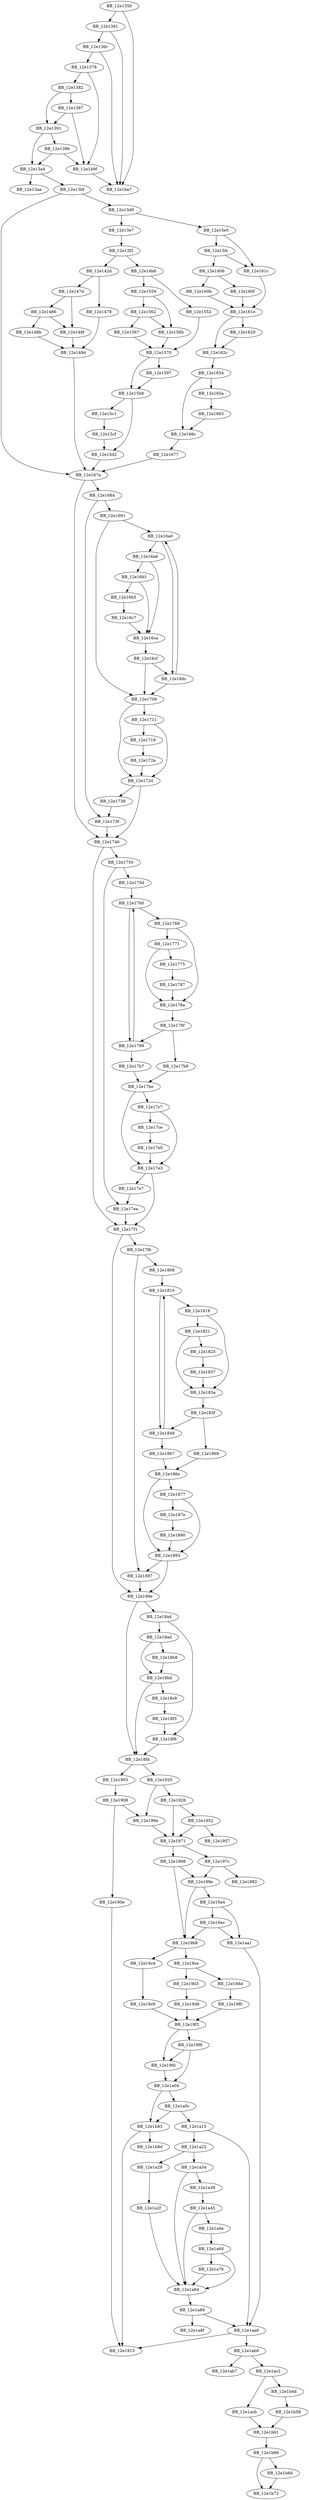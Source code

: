 DiGraph sub_12E1350{
BB_12e1350->BB_12e1361
BB_12e1350->BB_12e1ba7
BB_12e1361->BB_12e136c
BB_12e1361->BB_12e1ba7
BB_12e136c->BB_12e1378
BB_12e136c->BB_12e1ba7
BB_12e1378->BB_12e1382
BB_12e1378->BB_12e1b9f
BB_12e1382->BB_12e1387
BB_12e1382->BB_12e1391
BB_12e1387->BB_12e1391
BB_12e1387->BB_12e1b9f
BB_12e1391->BB_12e139b
BB_12e1391->BB_12e13a4
BB_12e139b->BB_12e13a4
BB_12e139b->BB_12e1b9f
BB_12e13a4->BB_12e13aa
BB_12e13a4->BB_12e13bf
BB_12e13bf->BB_12e13d9
BB_12e13bf->BB_12e167a
BB_12e13d9->BB_12e13e7
BB_12e13d9->BB_12e15e5
BB_12e13e7->BB_12e13f2
BB_12e13f2->BB_12e142d
BB_12e13f2->BB_12e14b6
BB_12e142d->BB_12e1478
BB_12e142d->BB_12e147d
BB_12e1478->BB_12e1494
BB_12e147d->BB_12e1486
BB_12e147d->BB_12e148f
BB_12e1486->BB_12e148b
BB_12e1486->BB_12e148f
BB_12e148b->BB_12e1494
BB_12e148f->BB_12e1494
BB_12e1494->BB_12e167a
BB_12e14b6->BB_12e1552
BB_12e14b6->BB_12e1559
BB_12e1552->BB_12e1570
BB_12e1559->BB_12e1562
BB_12e1559->BB_12e156b
BB_12e1562->BB_12e1567
BB_12e1562->BB_12e156b
BB_12e1567->BB_12e1570
BB_12e156b->BB_12e1570
BB_12e1570->BB_12e1597
BB_12e1570->BB_12e15b8
BB_12e1597->BB_12e15b8
BB_12e15b8->BB_12e15c1
BB_12e15b8->BB_12e15d2
BB_12e15c1->BB_12e15cf
BB_12e15cf->BB_12e15d2
BB_12e15d2->BB_12e167a
BB_12e15e5->BB_12e15fc
BB_12e15e5->BB_12e161c
BB_12e15fc->BB_12e1606
BB_12e15fc->BB_12e161c
BB_12e1606->BB_12e160b
BB_12e1606->BB_12e160f
BB_12e160b->BB_12e161e
BB_12e160f->BB_12e161e
BB_12e161c->BB_12e161e
BB_12e161e->BB_12e1629
BB_12e161e->BB_12e162c
BB_12e1629->BB_12e162c
BB_12e162c->BB_12e1654
BB_12e1654->BB_12e165a
BB_12e1654->BB_12e166c
BB_12e165a->BB_12e1663
BB_12e1663->BB_12e166c
BB_12e166c->BB_12e1677
BB_12e1677->BB_12e167a
BB_12e167a->BB_12e1684
BB_12e167a->BB_12e1746
BB_12e1684->BB_12e1691
BB_12e1684->BB_12e173f
BB_12e1691->BB_12e16a0
BB_12e1691->BB_12e1708
BB_12e16a0->BB_12e16a8
BB_12e16a0->BB_12e16dc
BB_12e16a8->BB_12e16b1
BB_12e16a8->BB_12e16ca
BB_12e16b1->BB_12e16b5
BB_12e16b1->BB_12e16ca
BB_12e16b5->BB_12e16c7
BB_12e16c7->BB_12e16ca
BB_12e16ca->BB_12e16cf
BB_12e16cf->BB_12e16dc
BB_12e16cf->BB_12e1708
BB_12e16dc->BB_12e16a0
BB_12e16dc->BB_12e1708
BB_12e1708->BB_12e1711
BB_12e1708->BB_12e172d
BB_12e1711->BB_12e1718
BB_12e1711->BB_12e172d
BB_12e1718->BB_12e172a
BB_12e172a->BB_12e172d
BB_12e172d->BB_12e1738
BB_12e172d->BB_12e1746
BB_12e1738->BB_12e173f
BB_12e173f->BB_12e1746
BB_12e1746->BB_12e1750
BB_12e1746->BB_12e17f1
BB_12e1750->BB_12e175d
BB_12e1750->BB_12e17ea
BB_12e175d->BB_12e1760
BB_12e1760->BB_12e1768
BB_12e1760->BB_12e1799
BB_12e1768->BB_12e1771
BB_12e1768->BB_12e178a
BB_12e1771->BB_12e1775
BB_12e1771->BB_12e178a
BB_12e1775->BB_12e1787
BB_12e1787->BB_12e178a
BB_12e178a->BB_12e178f
BB_12e178f->BB_12e1799
BB_12e178f->BB_12e17b9
BB_12e1799->BB_12e1760
BB_12e1799->BB_12e17b7
BB_12e17b7->BB_12e17be
BB_12e17b9->BB_12e17be
BB_12e17be->BB_12e17c7
BB_12e17be->BB_12e17e3
BB_12e17c7->BB_12e17ce
BB_12e17c7->BB_12e17e3
BB_12e17ce->BB_12e17e0
BB_12e17e0->BB_12e17e3
BB_12e17e3->BB_12e17e7
BB_12e17e3->BB_12e17f1
BB_12e17e7->BB_12e17ea
BB_12e17ea->BB_12e17f1
BB_12e17f1->BB_12e17fb
BB_12e17f1->BB_12e189e
BB_12e17fb->BB_12e1808
BB_12e17fb->BB_12e1897
BB_12e1808->BB_12e1810
BB_12e1810->BB_12e1818
BB_12e1810->BB_12e1849
BB_12e1818->BB_12e1821
BB_12e1818->BB_12e183a
BB_12e1821->BB_12e1825
BB_12e1821->BB_12e183a
BB_12e1825->BB_12e1837
BB_12e1837->BB_12e183a
BB_12e183a->BB_12e183f
BB_12e183f->BB_12e1849
BB_12e183f->BB_12e1869
BB_12e1849->BB_12e1810
BB_12e1849->BB_12e1867
BB_12e1867->BB_12e186e
BB_12e1869->BB_12e186e
BB_12e186e->BB_12e1877
BB_12e186e->BB_12e1893
BB_12e1877->BB_12e187e
BB_12e1877->BB_12e1893
BB_12e187e->BB_12e1890
BB_12e1890->BB_12e1893
BB_12e1893->BB_12e1897
BB_12e1893->BB_12e189e
BB_12e1897->BB_12e189e
BB_12e189e->BB_12e18a4
BB_12e189e->BB_12e18fd
BB_12e18a4->BB_12e18ad
BB_12e18a4->BB_12e18f6
BB_12e18ad->BB_12e18b8
BB_12e18ad->BB_12e18bd
BB_12e18b8->BB_12e18bd
BB_12e18bd->BB_12e18c8
BB_12e18bd->BB_12e18fd
BB_12e18c8->BB_12e18f3
BB_12e18f3->BB_12e18f6
BB_12e18f6->BB_12e18fd
BB_12e18fd->BB_12e1903
BB_12e18fd->BB_12e1920
BB_12e1903->BB_12e1908
BB_12e1908->BB_12e190e
BB_12e1908->BB_12e196e
BB_12e190e->BB_12e1915
BB_12e1920->BB_12e1926
BB_12e1920->BB_12e196e
BB_12e1926->BB_12e1952
BB_12e1926->BB_12e1971
BB_12e1952->BB_12e1957
BB_12e1952->BB_12e1971
BB_12e196e->BB_12e1971
BB_12e1971->BB_12e197c
BB_12e1971->BB_12e1998
BB_12e197c->BB_12e1982
BB_12e197c->BB_12e199e
BB_12e1998->BB_12e199e
BB_12e1998->BB_12e19b8
BB_12e199e->BB_12e19a4
BB_12e199e->BB_12e19b8
BB_12e19a4->BB_12e19ac
BB_12e19a4->BB_12e1aa1
BB_12e19ac->BB_12e19b8
BB_12e19ac->BB_12e1aa1
BB_12e19b8->BB_12e19c4
BB_12e19b8->BB_12e19ce
BB_12e19c4->BB_12e19c9
BB_12e19c9->BB_12e19f3
BB_12e19ce->BB_12e19d3
BB_12e19ce->BB_12e19dd
BB_12e19d3->BB_12e19d8
BB_12e19d8->BB_12e19f3
BB_12e19dd->BB_12e19f0
BB_12e19f0->BB_12e19f3
BB_12e19f3->BB_12e19f8
BB_12e19f3->BB_12e19fd
BB_12e19f8->BB_12e19fd
BB_12e19f8->BB_12e1a04
BB_12e19fd->BB_12e1a04
BB_12e1a04->BB_12e1a0c
BB_12e1a04->BB_12e1b83
BB_12e1a0c->BB_12e1a15
BB_12e1a0c->BB_12e1b83
BB_12e1a15->BB_12e1a22
BB_12e1a15->BB_12e1aa6
BB_12e1a22->BB_12e1a29
BB_12e1a22->BB_12e1a34
BB_12e1a29->BB_12e1a2f
BB_12e1a2f->BB_12e1a84
BB_12e1a34->BB_12e1a39
BB_12e1a34->BB_12e1a84
BB_12e1a39->BB_12e1a45
BB_12e1a45->BB_12e1a4e
BB_12e1a45->BB_12e1a84
BB_12e1a4e->BB_12e1a6d
BB_12e1a6d->BB_12e1a76
BB_12e1a6d->BB_12e1a84
BB_12e1a76->BB_12e1a84
BB_12e1a84->BB_12e1a89
BB_12e1a89->BB_12e1a8f
BB_12e1a89->BB_12e1aa6
BB_12e1aa1->BB_12e1aa6
BB_12e1aa6->BB_12e1915
BB_12e1aa6->BB_12e1ab0
BB_12e1ab0->BB_12e1ab7
BB_12e1ab0->BB_12e1ac2
BB_12e1ac2->BB_12e1acb
BB_12e1ac2->BB_12e1b4d
BB_12e1acb->BB_12e1b61
BB_12e1b4d->BB_12e1b58
BB_12e1b58->BB_12e1b61
BB_12e1b61->BB_12e1b66
BB_12e1b66->BB_12e1b6d
BB_12e1b66->BB_12e1b72
BB_12e1b6d->BB_12e1b72
BB_12e1b83->BB_12e1915
BB_12e1b83->BB_12e1b8d
BB_12e1b9f->BB_12e1ba7
}
